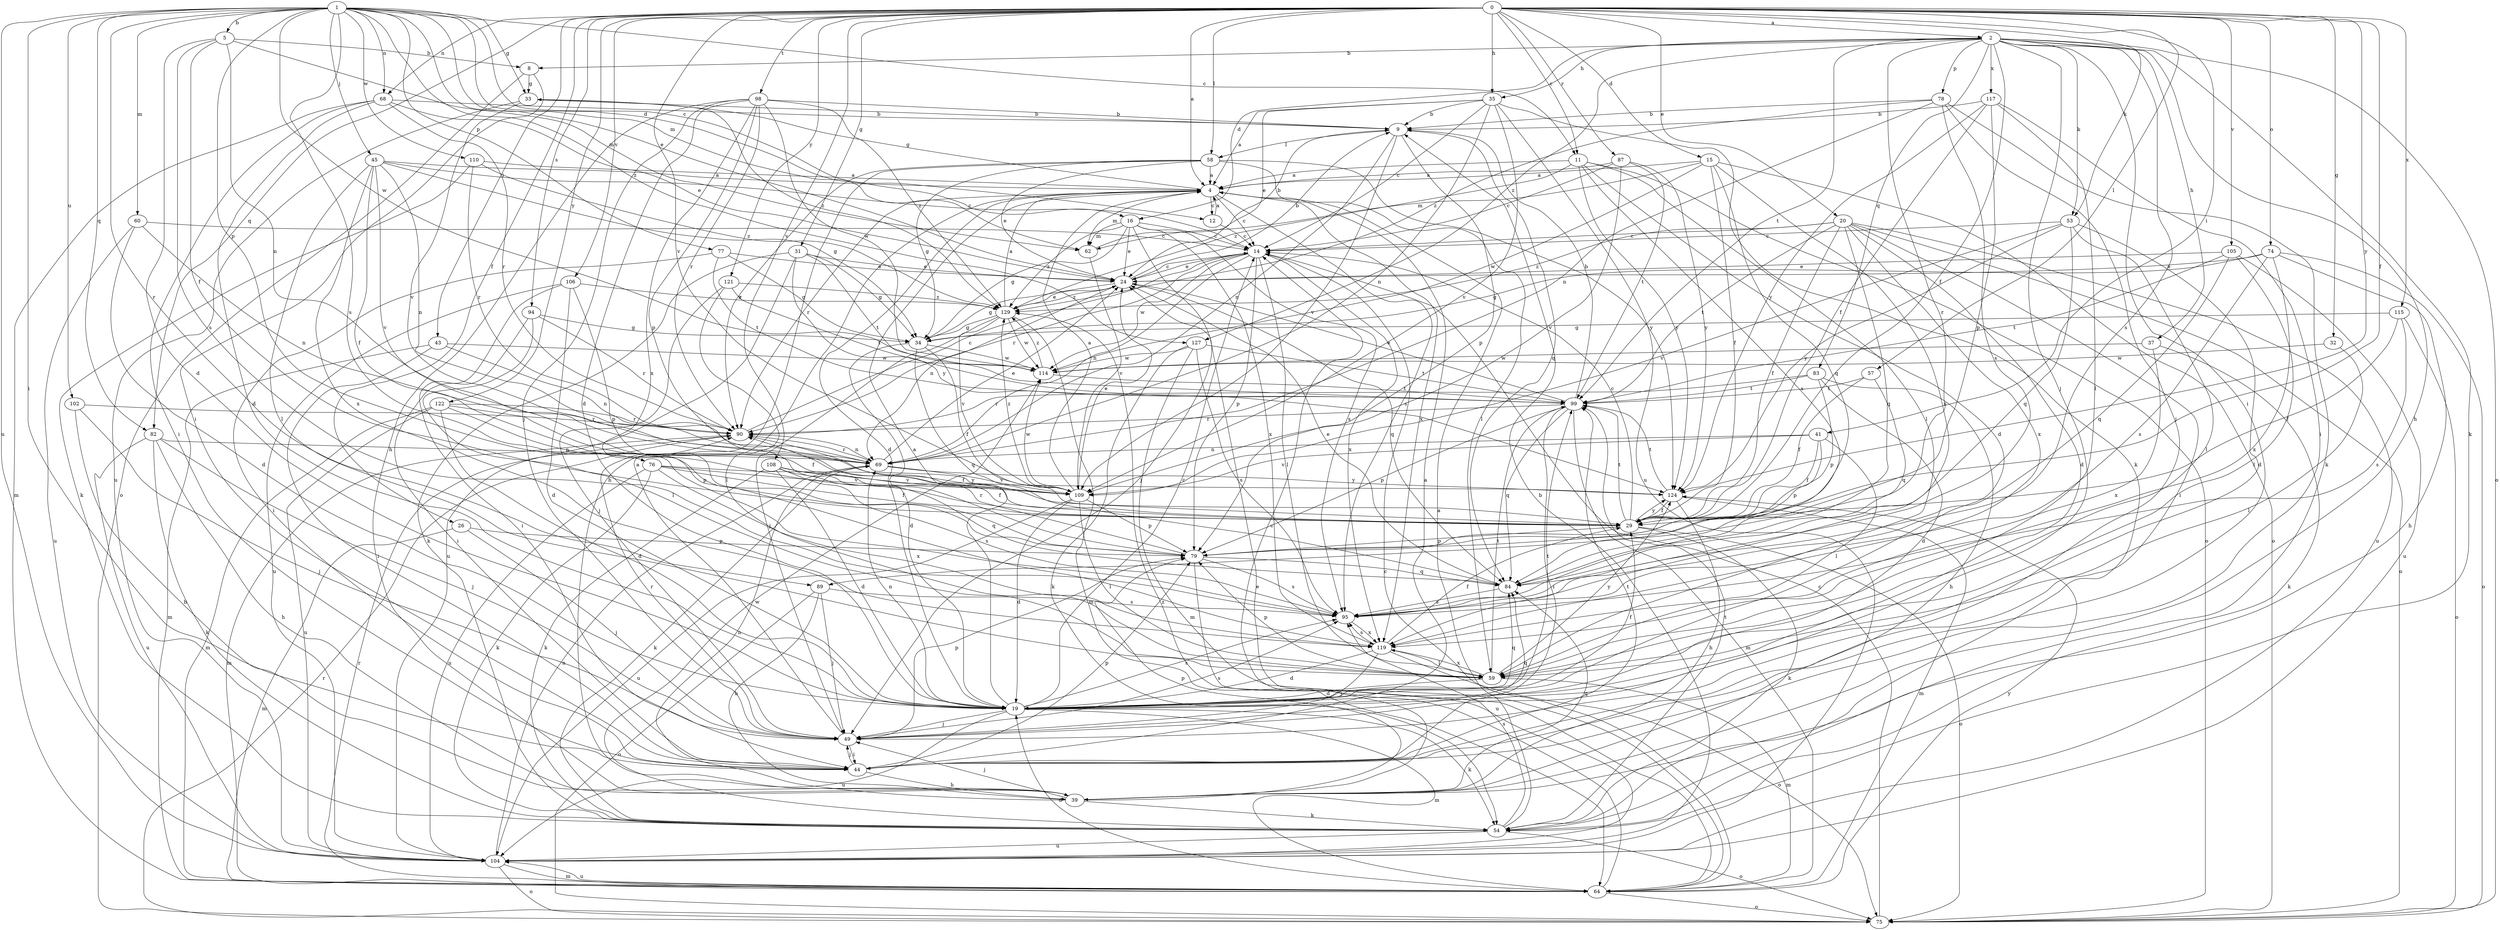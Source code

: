 strict digraph  {
0;
1;
2;
4;
5;
8;
9;
11;
12;
14;
15;
16;
19;
20;
24;
26;
29;
31;
32;
33;
34;
35;
37;
39;
41;
43;
44;
45;
49;
53;
54;
57;
58;
59;
60;
62;
64;
68;
69;
74;
75;
76;
77;
78;
79;
82;
83;
84;
87;
89;
90;
94;
95;
98;
99;
102;
104;
105;
106;
108;
109;
110;
114;
115;
117;
119;
121;
122;
124;
127;
129;
0 -> 2  [label=a];
0 -> 4  [label=a];
0 -> 11  [label=c];
0 -> 15  [label=d];
0 -> 20  [label=e];
0 -> 26  [label=f];
0 -> 29  [label=f];
0 -> 31  [label=g];
0 -> 32  [label=g];
0 -> 35  [label=h];
0 -> 41  [label=i];
0 -> 43  [label=i];
0 -> 53  [label=k];
0 -> 57  [label=l];
0 -> 58  [label=l];
0 -> 68  [label=n];
0 -> 74  [label=o];
0 -> 82  [label=q];
0 -> 87  [label=r];
0 -> 94  [label=s];
0 -> 98  [label=t];
0 -> 105  [label=v];
0 -> 106  [label=v];
0 -> 108  [label=v];
0 -> 109  [label=v];
0 -> 115  [label=x];
0 -> 121  [label=y];
0 -> 122  [label=y];
0 -> 124  [label=y];
1 -> 5  [label=b];
1 -> 11  [label=c];
1 -> 12  [label=c];
1 -> 16  [label=d];
1 -> 24  [label=e];
1 -> 33  [label=g];
1 -> 44  [label=i];
1 -> 45  [label=j];
1 -> 60  [label=m];
1 -> 62  [label=m];
1 -> 68  [label=n];
1 -> 76  [label=p];
1 -> 77  [label=p];
1 -> 82  [label=q];
1 -> 89  [label=r];
1 -> 95  [label=s];
1 -> 102  [label=u];
1 -> 104  [label=u];
1 -> 110  [label=w];
1 -> 114  [label=w];
1 -> 127  [label=z];
2 -> 8  [label=b];
2 -> 16  [label=d];
2 -> 29  [label=f];
2 -> 35  [label=h];
2 -> 37  [label=h];
2 -> 39  [label=h];
2 -> 44  [label=i];
2 -> 49  [label=j];
2 -> 53  [label=k];
2 -> 54  [label=k];
2 -> 75  [label=o];
2 -> 78  [label=p];
2 -> 83  [label=q];
2 -> 89  [label=r];
2 -> 95  [label=s];
2 -> 99  [label=t];
2 -> 117  [label=x];
2 -> 127  [label=z];
4 -> 12  [label=c];
4 -> 14  [label=c];
4 -> 19  [label=d];
4 -> 33  [label=g];
4 -> 62  [label=m];
4 -> 90  [label=r];
4 -> 95  [label=s];
4 -> 119  [label=x];
5 -> 8  [label=b];
5 -> 19  [label=d];
5 -> 29  [label=f];
5 -> 62  [label=m];
5 -> 69  [label=n];
5 -> 95  [label=s];
8 -> 33  [label=g];
8 -> 44  [label=i];
8 -> 75  [label=o];
9 -> 58  [label=l];
9 -> 69  [label=n];
9 -> 79  [label=p];
9 -> 84  [label=q];
9 -> 109  [label=v];
11 -> 4  [label=a];
11 -> 19  [label=d];
11 -> 59  [label=l];
11 -> 75  [label=o];
11 -> 95  [label=s];
11 -> 124  [label=y];
11 -> 129  [label=z];
12 -> 4  [label=a];
12 -> 14  [label=c];
14 -> 24  [label=e];
14 -> 59  [label=l];
14 -> 69  [label=n];
14 -> 79  [label=p];
14 -> 90  [label=r];
14 -> 114  [label=w];
14 -> 119  [label=x];
15 -> 4  [label=a];
15 -> 29  [label=f];
15 -> 62  [label=m];
15 -> 75  [label=o];
15 -> 84  [label=q];
15 -> 114  [label=w];
15 -> 119  [label=x];
16 -> 14  [label=c];
16 -> 24  [label=e];
16 -> 34  [label=g];
16 -> 49  [label=j];
16 -> 62  [label=m];
16 -> 95  [label=s];
16 -> 119  [label=x];
16 -> 129  [label=z];
19 -> 4  [label=a];
19 -> 14  [label=c];
19 -> 29  [label=f];
19 -> 49  [label=j];
19 -> 54  [label=k];
19 -> 64  [label=m];
19 -> 69  [label=n];
19 -> 84  [label=q];
19 -> 95  [label=s];
19 -> 99  [label=t];
19 -> 104  [label=u];
20 -> 14  [label=c];
20 -> 19  [label=d];
20 -> 29  [label=f];
20 -> 44  [label=i];
20 -> 75  [label=o];
20 -> 84  [label=q];
20 -> 99  [label=t];
20 -> 104  [label=u];
20 -> 119  [label=x];
20 -> 129  [label=z];
24 -> 9  [label=b];
24 -> 14  [label=c];
24 -> 34  [label=g];
24 -> 69  [label=n];
24 -> 84  [label=q];
24 -> 129  [label=z];
26 -> 49  [label=j];
26 -> 64  [label=m];
26 -> 79  [label=p];
29 -> 14  [label=c];
29 -> 54  [label=k];
29 -> 75  [label=o];
29 -> 79  [label=p];
29 -> 99  [label=t];
29 -> 124  [label=y];
31 -> 24  [label=e];
31 -> 34  [label=g];
31 -> 54  [label=k];
31 -> 99  [label=t];
31 -> 104  [label=u];
31 -> 124  [label=y];
32 -> 59  [label=l];
32 -> 114  [label=w];
33 -> 9  [label=b];
33 -> 104  [label=u];
33 -> 109  [label=v];
33 -> 129  [label=z];
34 -> 19  [label=d];
34 -> 29  [label=f];
34 -> 84  [label=q];
34 -> 114  [label=w];
35 -> 4  [label=a];
35 -> 9  [label=b];
35 -> 14  [label=c];
35 -> 24  [label=e];
35 -> 54  [label=k];
35 -> 69  [label=n];
35 -> 104  [label=u];
35 -> 109  [label=v];
37 -> 54  [label=k];
37 -> 114  [label=w];
37 -> 119  [label=x];
39 -> 14  [label=c];
39 -> 49  [label=j];
39 -> 54  [label=k];
39 -> 69  [label=n];
39 -> 79  [label=p];
39 -> 84  [label=q];
41 -> 29  [label=f];
41 -> 59  [label=l];
41 -> 69  [label=n];
41 -> 79  [label=p];
41 -> 109  [label=v];
43 -> 44  [label=i];
43 -> 64  [label=m];
43 -> 69  [label=n];
43 -> 114  [label=w];
44 -> 4  [label=a];
44 -> 39  [label=h];
44 -> 49  [label=j];
44 -> 79  [label=p];
44 -> 99  [label=t];
45 -> 4  [label=a];
45 -> 14  [label=c];
45 -> 29  [label=f];
45 -> 34  [label=g];
45 -> 59  [label=l];
45 -> 69  [label=n];
45 -> 109  [label=v];
45 -> 119  [label=x];
49 -> 4  [label=a];
49 -> 44  [label=i];
49 -> 79  [label=p];
49 -> 84  [label=q];
49 -> 90  [label=r];
49 -> 95  [label=s];
53 -> 14  [label=c];
53 -> 19  [label=d];
53 -> 59  [label=l];
53 -> 84  [label=q];
53 -> 109  [label=v];
53 -> 124  [label=y];
54 -> 4  [label=a];
54 -> 75  [label=o];
54 -> 95  [label=s];
54 -> 99  [label=t];
54 -> 104  [label=u];
54 -> 114  [label=w];
57 -> 29  [label=f];
57 -> 84  [label=q];
57 -> 99  [label=t];
58 -> 4  [label=a];
58 -> 24  [label=e];
58 -> 34  [label=g];
58 -> 39  [label=h];
58 -> 59  [label=l];
58 -> 90  [label=r];
58 -> 124  [label=y];
59 -> 19  [label=d];
59 -> 64  [label=m];
59 -> 79  [label=p];
59 -> 99  [label=t];
59 -> 119  [label=x];
59 -> 124  [label=y];
60 -> 14  [label=c];
60 -> 19  [label=d];
60 -> 69  [label=n];
60 -> 104  [label=u];
62 -> 9  [label=b];
62 -> 109  [label=v];
64 -> 14  [label=c];
64 -> 19  [label=d];
64 -> 24  [label=e];
64 -> 75  [label=o];
64 -> 90  [label=r];
64 -> 104  [label=u];
64 -> 124  [label=y];
64 -> 129  [label=z];
68 -> 9  [label=b];
68 -> 19  [label=d];
68 -> 24  [label=e];
68 -> 44  [label=i];
68 -> 64  [label=m];
68 -> 90  [label=r];
69 -> 24  [label=e];
69 -> 54  [label=k];
69 -> 90  [label=r];
69 -> 109  [label=v];
69 -> 124  [label=y];
74 -> 24  [label=e];
74 -> 34  [label=g];
74 -> 39  [label=h];
74 -> 75  [label=o];
74 -> 95  [label=s];
74 -> 119  [label=x];
75 -> 14  [label=c];
75 -> 90  [label=r];
76 -> 29  [label=f];
76 -> 54  [label=k];
76 -> 104  [label=u];
76 -> 109  [label=v];
76 -> 119  [label=x];
76 -> 124  [label=y];
77 -> 24  [label=e];
77 -> 34  [label=g];
77 -> 44  [label=i];
77 -> 99  [label=t];
78 -> 9  [label=b];
78 -> 49  [label=j];
78 -> 54  [label=k];
78 -> 69  [label=n];
78 -> 95  [label=s];
78 -> 129  [label=z];
79 -> 84  [label=q];
79 -> 90  [label=r];
79 -> 95  [label=s];
79 -> 104  [label=u];
82 -> 39  [label=h];
82 -> 49  [label=j];
82 -> 54  [label=k];
82 -> 69  [label=n];
82 -> 104  [label=u];
83 -> 19  [label=d];
83 -> 39  [label=h];
83 -> 79  [label=p];
83 -> 90  [label=r];
83 -> 99  [label=t];
84 -> 24  [label=e];
84 -> 95  [label=s];
87 -> 4  [label=a];
87 -> 14  [label=c];
87 -> 99  [label=t];
87 -> 109  [label=v];
87 -> 124  [label=y];
89 -> 39  [label=h];
89 -> 49  [label=j];
89 -> 75  [label=o];
89 -> 95  [label=s];
90 -> 14  [label=c];
90 -> 29  [label=f];
90 -> 64  [label=m];
90 -> 69  [label=n];
94 -> 34  [label=g];
94 -> 44  [label=i];
94 -> 59  [label=l];
94 -> 90  [label=r];
95 -> 119  [label=x];
98 -> 9  [label=b];
98 -> 19  [label=d];
98 -> 39  [label=h];
98 -> 49  [label=j];
98 -> 79  [label=p];
98 -> 90  [label=r];
98 -> 114  [label=w];
98 -> 119  [label=x];
98 -> 129  [label=z];
99 -> 9  [label=b];
99 -> 24  [label=e];
99 -> 44  [label=i];
99 -> 64  [label=m];
99 -> 79  [label=p];
99 -> 84  [label=q];
99 -> 90  [label=r];
102 -> 39  [label=h];
102 -> 49  [label=j];
102 -> 90  [label=r];
104 -> 9  [label=b];
104 -> 64  [label=m];
104 -> 69  [label=n];
104 -> 75  [label=o];
105 -> 24  [label=e];
105 -> 59  [label=l];
105 -> 84  [label=q];
105 -> 99  [label=t];
105 -> 104  [label=u];
106 -> 19  [label=d];
106 -> 44  [label=i];
106 -> 79  [label=p];
106 -> 104  [label=u];
106 -> 129  [label=z];
108 -> 19  [label=d];
108 -> 29  [label=f];
108 -> 54  [label=k];
108 -> 84  [label=q];
108 -> 95  [label=s];
108 -> 109  [label=v];
109 -> 4  [label=a];
109 -> 19  [label=d];
109 -> 24  [label=e];
109 -> 59  [label=l];
109 -> 79  [label=p];
109 -> 104  [label=u];
109 -> 114  [label=w];
109 -> 129  [label=z];
110 -> 4  [label=a];
110 -> 54  [label=k];
110 -> 90  [label=r];
110 -> 129  [label=z];
114 -> 99  [label=t];
114 -> 129  [label=z];
115 -> 29  [label=f];
115 -> 34  [label=g];
115 -> 75  [label=o];
115 -> 95  [label=s];
117 -> 9  [label=b];
117 -> 29  [label=f];
117 -> 44  [label=i];
117 -> 59  [label=l];
117 -> 79  [label=p];
117 -> 124  [label=y];
119 -> 19  [label=d];
119 -> 29  [label=f];
119 -> 49  [label=j];
119 -> 59  [label=l];
119 -> 75  [label=o];
119 -> 95  [label=s];
121 -> 49  [label=j];
121 -> 59  [label=l];
121 -> 99  [label=t];
121 -> 129  [label=z];
122 -> 19  [label=d];
122 -> 29  [label=f];
122 -> 64  [label=m];
122 -> 79  [label=p];
122 -> 90  [label=r];
122 -> 104  [label=u];
124 -> 29  [label=f];
124 -> 39  [label=h];
124 -> 64  [label=m];
124 -> 99  [label=t];
127 -> 54  [label=k];
127 -> 64  [label=m];
127 -> 95  [label=s];
127 -> 99  [label=t];
127 -> 114  [label=w];
129 -> 4  [label=a];
129 -> 24  [label=e];
129 -> 34  [label=g];
129 -> 49  [label=j];
129 -> 64  [label=m];
129 -> 109  [label=v];
129 -> 114  [label=w];
}
